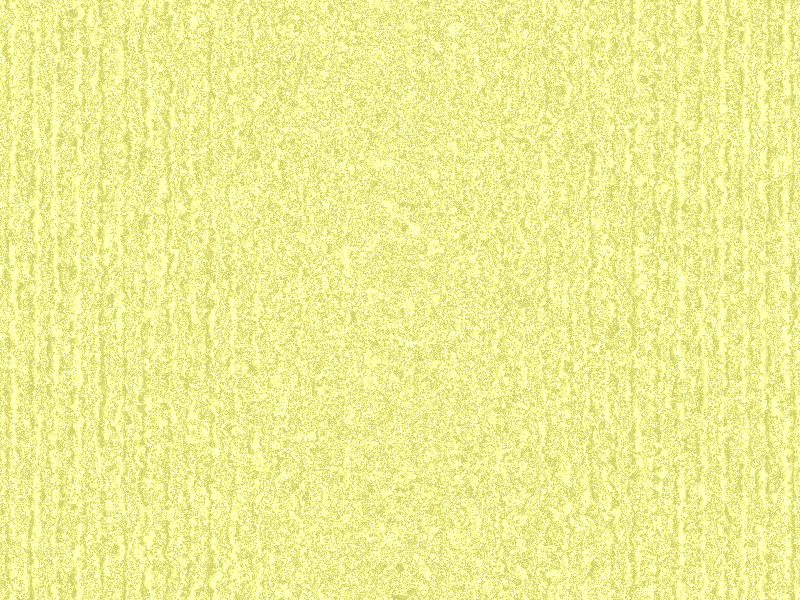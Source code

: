camera {
  location <0, 5, 0>
  look_at <0, 0, 0>
  angle 90
}

light_source { <10, 10, -10> color rgb <1, 1, 1> }

plane {
  y, -1
  texture {
    pigment {
      wood
      turbulence 0.3
      scale 0.2
      octaves 5
      lambda 2.5
      omega 0.7
      color_map {
        [0.0 color rgb <0.8, 0.8, 0.4>]
        [0.3 color rgb <0.9, 0.9, 0.5>]
        [0.6 color rgb <1.0, 1.0, 0.6>]
        [1.0 color rgb <1.0, 1.0, 0.8>]
      }
    }
    finish {
      ambient 0.1
      diffuse 0.9
      specular 0.6
      reflection 0.1
    }
  }
}